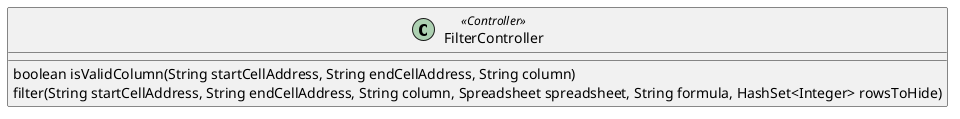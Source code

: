 @startuml  domainmodel.png
skinparam handwritten false
skinparam packageStyle rect
skinparam defaultFontName FG Virgil
skinparam shadowing false

hide empty methods

class FilterController << Controller >> {	
	boolean isValidColumn(String startCellAddress, String endCellAddress, String column)
	filter(String startCellAddress, String endCellAddress, String column, Spreadsheet spreadsheet, String formula, HashSet<Integer> rowsToHide)
}

@enduml